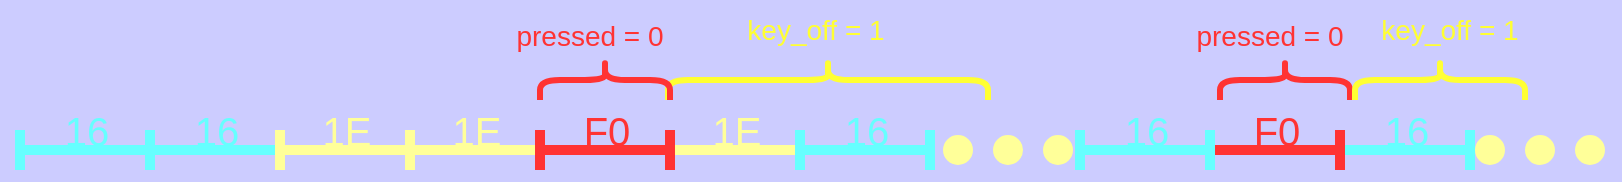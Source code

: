 <mxfile version="13.6.5">
    <diagram id="vmSYqmSCHUqiOS7xBCO5" name="第 1 页">
        <mxGraphModel dx="509" dy="432" grid="1" gridSize="10" guides="1" tooltips="1" connect="1" arrows="1" fold="1" page="1" pageScale="1" pageWidth="827" pageHeight="1169" background="#CCCCFF" math="0" shadow="0">
            <root>
                <mxCell id="0"/>
                <mxCell id="1" parent="0"/>
                <mxCell id="2" value="" style="shape=crossbar;whiteSpace=wrap;html=1;rounded=1;fillColor=#e51400;fontColor=#ffffff;strokeWidth=5;strokeColor=#66FFFF;" parent="1" vertex="1">
                    <mxGeometry x="10" y="75" width="65" height="20" as="geometry"/>
                </mxCell>
                <mxCell id="4" value="&lt;font style=&quot;font-size: 20px&quot;&gt;16&lt;/font&gt;" style="text;html=1;align=center;verticalAlign=middle;resizable=0;points=[];autosize=1;fontColor=#66FFFF;" parent="1" vertex="1">
                    <mxGeometry x="22.5" y="65" width="40" height="20" as="geometry"/>
                </mxCell>
                <mxCell id="9" value="" style="shape=crossbar;whiteSpace=wrap;html=1;rounded=1;fillColor=#e51400;fontColor=#ffffff;strokeWidth=5;strokeColor=#66FFFF;" parent="1" vertex="1">
                    <mxGeometry x="75" y="75" width="65" height="20" as="geometry"/>
                </mxCell>
                <mxCell id="10" value="&lt;font style=&quot;font-size: 20px&quot; color=&quot;#66ffff&quot;&gt;16&lt;/font&gt;" style="text;html=1;align=center;verticalAlign=middle;resizable=0;points=[];autosize=1;fontColor=#FF3333;" parent="1" vertex="1">
                    <mxGeometry x="87.5" y="65" width="40" height="20" as="geometry"/>
                </mxCell>
                <mxCell id="13" value="" style="shape=crossbar;whiteSpace=wrap;html=1;rounded=1;fontColor=#ffffff;strokeWidth=5;fillColor=none;strokeColor=#FFFF99;" parent="1" vertex="1">
                    <mxGeometry x="205" y="75" width="65" height="20" as="geometry"/>
                </mxCell>
                <mxCell id="14" value="&lt;font style=&quot;font-size: 20px&quot; color=&quot;#ffff99&quot;&gt;1E&lt;/font&gt;" style="text;html=1;align=center;verticalAlign=middle;resizable=0;points=[];autosize=1;fontColor=#FF3333;" parent="1" vertex="1">
                    <mxGeometry x="217.5" y="65" width="40" height="20" as="geometry"/>
                </mxCell>
                <mxCell id="16" value="" style="shape=crossbar;whiteSpace=wrap;html=1;rounded=1;fontColor=#ffffff;strokeWidth=5;fillColor=none;strokeColor=#FFFF99;" parent="1" vertex="1">
                    <mxGeometry x="140" y="75" width="65" height="20" as="geometry"/>
                </mxCell>
                <mxCell id="17" value="&lt;font style=&quot;font-size: 20px&quot; color=&quot;#ffff99&quot;&gt;1E&lt;/font&gt;" style="text;html=1;align=center;verticalAlign=middle;resizable=0;points=[];autosize=1;fontColor=#FF3333;" parent="1" vertex="1">
                    <mxGeometry x="152.5" y="65" width="40" height="20" as="geometry"/>
                </mxCell>
                <mxCell id="22" value="" style="shape=crossbar;whiteSpace=wrap;html=1;rounded=1;fontColor=#ffffff;strokeWidth=5;fillColor=none;strokeColor=#FFFF99;" parent="1" vertex="1">
                    <mxGeometry x="335" y="75" width="65" height="20" as="geometry"/>
                </mxCell>
                <mxCell id="23" value="&lt;font style=&quot;font-size: 20px&quot; color=&quot;#ffff99&quot;&gt;1E&lt;/font&gt;" style="text;html=1;align=center;verticalAlign=middle;resizable=0;points=[];autosize=1;fontColor=#FF3333;" parent="1" vertex="1">
                    <mxGeometry x="347.5" y="65" width="40" height="20" as="geometry"/>
                </mxCell>
                <mxCell id="24" value="" style="shape=crossbar;whiteSpace=wrap;html=1;rounded=1;fontColor=#ffffff;strokeWidth=5;fillColor=none;strokeColor=#FF3333;" parent="1" vertex="1">
                    <mxGeometry x="270" y="75" width="65" height="20" as="geometry"/>
                </mxCell>
                <mxCell id="25" value="&lt;font style=&quot;font-size: 20px&quot;&gt;F0&lt;/font&gt;" style="text;html=1;align=center;verticalAlign=middle;resizable=0;points=[];autosize=1;fontColor=#FF3333;" parent="1" vertex="1">
                    <mxGeometry x="282.5" y="65" width="40" height="20" as="geometry"/>
                </mxCell>
                <mxCell id="28" value="" style="shape=crossbar;whiteSpace=wrap;html=1;rounded=1;fillColor=#e51400;fontColor=#ffffff;strokeWidth=5;strokeColor=#66FFFF;" parent="1" vertex="1">
                    <mxGeometry x="670" y="75" width="65" height="20" as="geometry"/>
                </mxCell>
                <mxCell id="29" value="&lt;font style=&quot;font-size: 20px&quot; color=&quot;#66ffff&quot;&gt;16&lt;/font&gt;" style="text;html=1;align=center;verticalAlign=middle;resizable=0;points=[];autosize=1;fontColor=#FF3333;" parent="1" vertex="1">
                    <mxGeometry x="682.5" y="65" width="40" height="20" as="geometry"/>
                </mxCell>
                <mxCell id="30" value="" style="shape=crossbar;whiteSpace=wrap;html=1;rounded=1;fontColor=#ffffff;strokeWidth=5;fillColor=none;strokeColor=#FF3333;" parent="1" vertex="1">
                    <mxGeometry x="605" y="75" width="65" height="20" as="geometry"/>
                </mxCell>
                <mxCell id="31" value="&lt;font style=&quot;font-size: 20px&quot;&gt;F0&lt;/font&gt;" style="text;html=1;align=center;verticalAlign=middle;resizable=0;points=[];autosize=1;fontColor=#FF3333;" parent="1" vertex="1">
                    <mxGeometry x="617.5" y="65" width="40" height="20" as="geometry"/>
                </mxCell>
                <mxCell id="32" value="" style="shape=crossbar;whiteSpace=wrap;html=1;rounded=1;fillColor=#e51400;fontColor=#ffffff;strokeWidth=5;strokeColor=#66FFFF;" parent="1" vertex="1">
                    <mxGeometry x="400" y="75" width="65" height="20" as="geometry"/>
                </mxCell>
                <mxCell id="33" value="&lt;font style=&quot;font-size: 20px&quot;&gt;16&lt;/font&gt;" style="text;html=1;align=center;verticalAlign=middle;resizable=0;points=[];autosize=1;fontColor=#66FFFF;" parent="1" vertex="1">
                    <mxGeometry x="412.5" y="65" width="40" height="20" as="geometry"/>
                </mxCell>
                <mxCell id="34" value="" style="shape=crossbar;whiteSpace=wrap;html=1;rounded=1;fillColor=#e51400;fontColor=#ffffff;strokeWidth=5;strokeColor=#66FFFF;" parent="1" vertex="1">
                    <mxGeometry x="540" y="75" width="65" height="20" as="geometry"/>
                </mxCell>
                <mxCell id="35" value="&lt;font style=&quot;font-size: 20px&quot; color=&quot;#66ffff&quot;&gt;16&lt;/font&gt;" style="text;html=1;align=center;verticalAlign=middle;resizable=0;points=[];autosize=1;fontColor=#FF3333;" parent="1" vertex="1">
                    <mxGeometry x="552.5" y="65" width="40" height="20" as="geometry"/>
                </mxCell>
                <mxCell id="37" value="" style="ellipse;html=1;aspect=fixed;strokeWidth=5;labelBackgroundColor=none;labelBorderColor=none;noLabel=1;fontColor=none;whiteSpace=wrap;fillColor=#FFFF99;strokeColor=#FFFF99;" parent="1" vertex="1">
                    <mxGeometry x="474" y="80" width="10" height="10" as="geometry"/>
                </mxCell>
                <mxCell id="38" value="" style="ellipse;html=1;aspect=fixed;strokeWidth=5;labelBackgroundColor=none;labelBorderColor=none;noLabel=1;fontColor=none;whiteSpace=wrap;fillColor=#FFFF99;strokeColor=#FFFF99;" parent="1" vertex="1">
                    <mxGeometry x="499" y="80" width="10" height="10" as="geometry"/>
                </mxCell>
                <mxCell id="40" value="" style="ellipse;html=1;aspect=fixed;strokeWidth=5;labelBackgroundColor=none;labelBorderColor=none;noLabel=1;fontColor=none;whiteSpace=wrap;fillColor=#FFFF99;strokeColor=#FFFF99;" parent="1" vertex="1">
                    <mxGeometry x="524" y="80" width="10" height="10" as="geometry"/>
                </mxCell>
                <mxCell id="41" value="" style="shape=curlyBracket;whiteSpace=wrap;html=1;rounded=1;labelBackgroundColor=none;strokeWidth=3;fontColor=none;rotation=90;fillColor=#FFFF33;strokeColor=#FFFF33;" parent="1" vertex="1">
                    <mxGeometry x="404" y="-30" width="20" height="160" as="geometry"/>
                </mxCell>
                <mxCell id="43" value="" style="shape=curlyBracket;whiteSpace=wrap;html=1;rounded=1;labelBackgroundColor=none;strokeWidth=3;fontColor=none;rotation=90;fillColor=#FF3333;strokeColor=#FF3333;" parent="1" vertex="1">
                    <mxGeometry x="292.5" y="17.5" width="20" height="65" as="geometry"/>
                </mxCell>
                <mxCell id="44" value="&lt;font color=&quot;#ff3333&quot; style=&quot;font-size: 14px;&quot;&gt;pressed = 0&lt;/font&gt;" style="text;html=1;strokeColor=none;fillColor=none;align=center;verticalAlign=middle;whiteSpace=wrap;rounded=0;labelBackgroundColor=none;fontColor=none;strokeWidth=8;fontSize=14;" parent="1" vertex="1">
                    <mxGeometry x="250" y="17.5" width="90" height="20" as="geometry"/>
                </mxCell>
                <mxCell id="45" value="&lt;font style=&quot;font-size: 14px&quot; color=&quot;#ffff33&quot;&gt;key_off = 1&lt;/font&gt;" style="text;html=1;strokeColor=none;fillColor=none;align=center;verticalAlign=middle;whiteSpace=wrap;rounded=0;labelBackgroundColor=none;fontColor=none;strokeWidth=8;fontSize=14;" parent="1" vertex="1">
                    <mxGeometry x="362.5" y="15" width="90" height="20" as="geometry"/>
                </mxCell>
                <mxCell id="46" value="" style="shape=curlyBracket;whiteSpace=wrap;html=1;rounded=1;labelBackgroundColor=none;strokeWidth=3;fontColor=none;rotation=90;fillColor=#FF3333;strokeColor=#FF3333;" parent="1" vertex="1">
                    <mxGeometry x="632.5" y="17.5" width="20" height="65" as="geometry"/>
                </mxCell>
                <mxCell id="47" value="&lt;font color=&quot;#ff3333&quot; style=&quot;font-size: 14px;&quot;&gt;pressed = 0&lt;/font&gt;" style="text;html=1;strokeColor=none;fillColor=none;align=center;verticalAlign=middle;whiteSpace=wrap;rounded=0;labelBackgroundColor=none;fontColor=none;strokeWidth=8;fontSize=14;" parent="1" vertex="1">
                    <mxGeometry x="590" y="17.5" width="90" height="20" as="geometry"/>
                </mxCell>
                <mxCell id="48" value="" style="shape=curlyBracket;whiteSpace=wrap;html=1;rounded=1;labelBackgroundColor=none;strokeWidth=3;fontColor=none;rotation=90;fillColor=#FFFF33;strokeColor=#FFFF33;" parent="1" vertex="1">
                    <mxGeometry x="710" y="7.5" width="20" height="85" as="geometry"/>
                </mxCell>
                <mxCell id="49" value="&lt;font style=&quot;font-size: 14px&quot; color=&quot;#ffff33&quot;&gt;key_off = 1&lt;/font&gt;" style="text;html=1;strokeColor=none;fillColor=none;align=center;verticalAlign=middle;whiteSpace=wrap;rounded=0;labelBackgroundColor=none;fontColor=none;strokeWidth=8;fontSize=14;" parent="1" vertex="1">
                    <mxGeometry x="680" y="15" width="90" height="20" as="geometry"/>
                </mxCell>
                <mxCell id="52" value="" style="ellipse;html=1;aspect=fixed;strokeWidth=5;labelBackgroundColor=none;labelBorderColor=none;noLabel=1;fontColor=none;whiteSpace=wrap;fillColor=#FFFF99;strokeColor=#FFFF99;" parent="1" vertex="1">
                    <mxGeometry x="740" y="80" width="10" height="10" as="geometry"/>
                </mxCell>
                <mxCell id="53" value="" style="ellipse;html=1;aspect=fixed;strokeWidth=5;labelBackgroundColor=none;labelBorderColor=none;noLabel=1;fontColor=none;whiteSpace=wrap;fillColor=#FFFF99;strokeColor=#FFFF99;" parent="1" vertex="1">
                    <mxGeometry x="765" y="80" width="10" height="10" as="geometry"/>
                </mxCell>
                <mxCell id="54" value="" style="ellipse;html=1;aspect=fixed;strokeWidth=5;labelBackgroundColor=none;labelBorderColor=none;noLabel=1;fontColor=none;whiteSpace=wrap;fillColor=#FFFF99;strokeColor=#FFFF99;" parent="1" vertex="1">
                    <mxGeometry x="790" y="80" width="10" height="10" as="geometry"/>
                </mxCell>
                <mxCell id="55" value="" style="rounded=0;whiteSpace=wrap;html=1;fillColor=none;strokeColor=none;" vertex="1" parent="1">
                    <mxGeometry y="10" width="810" height="90" as="geometry"/>
                </mxCell>
            </root>
        </mxGraphModel>
    </diagram>
</mxfile>